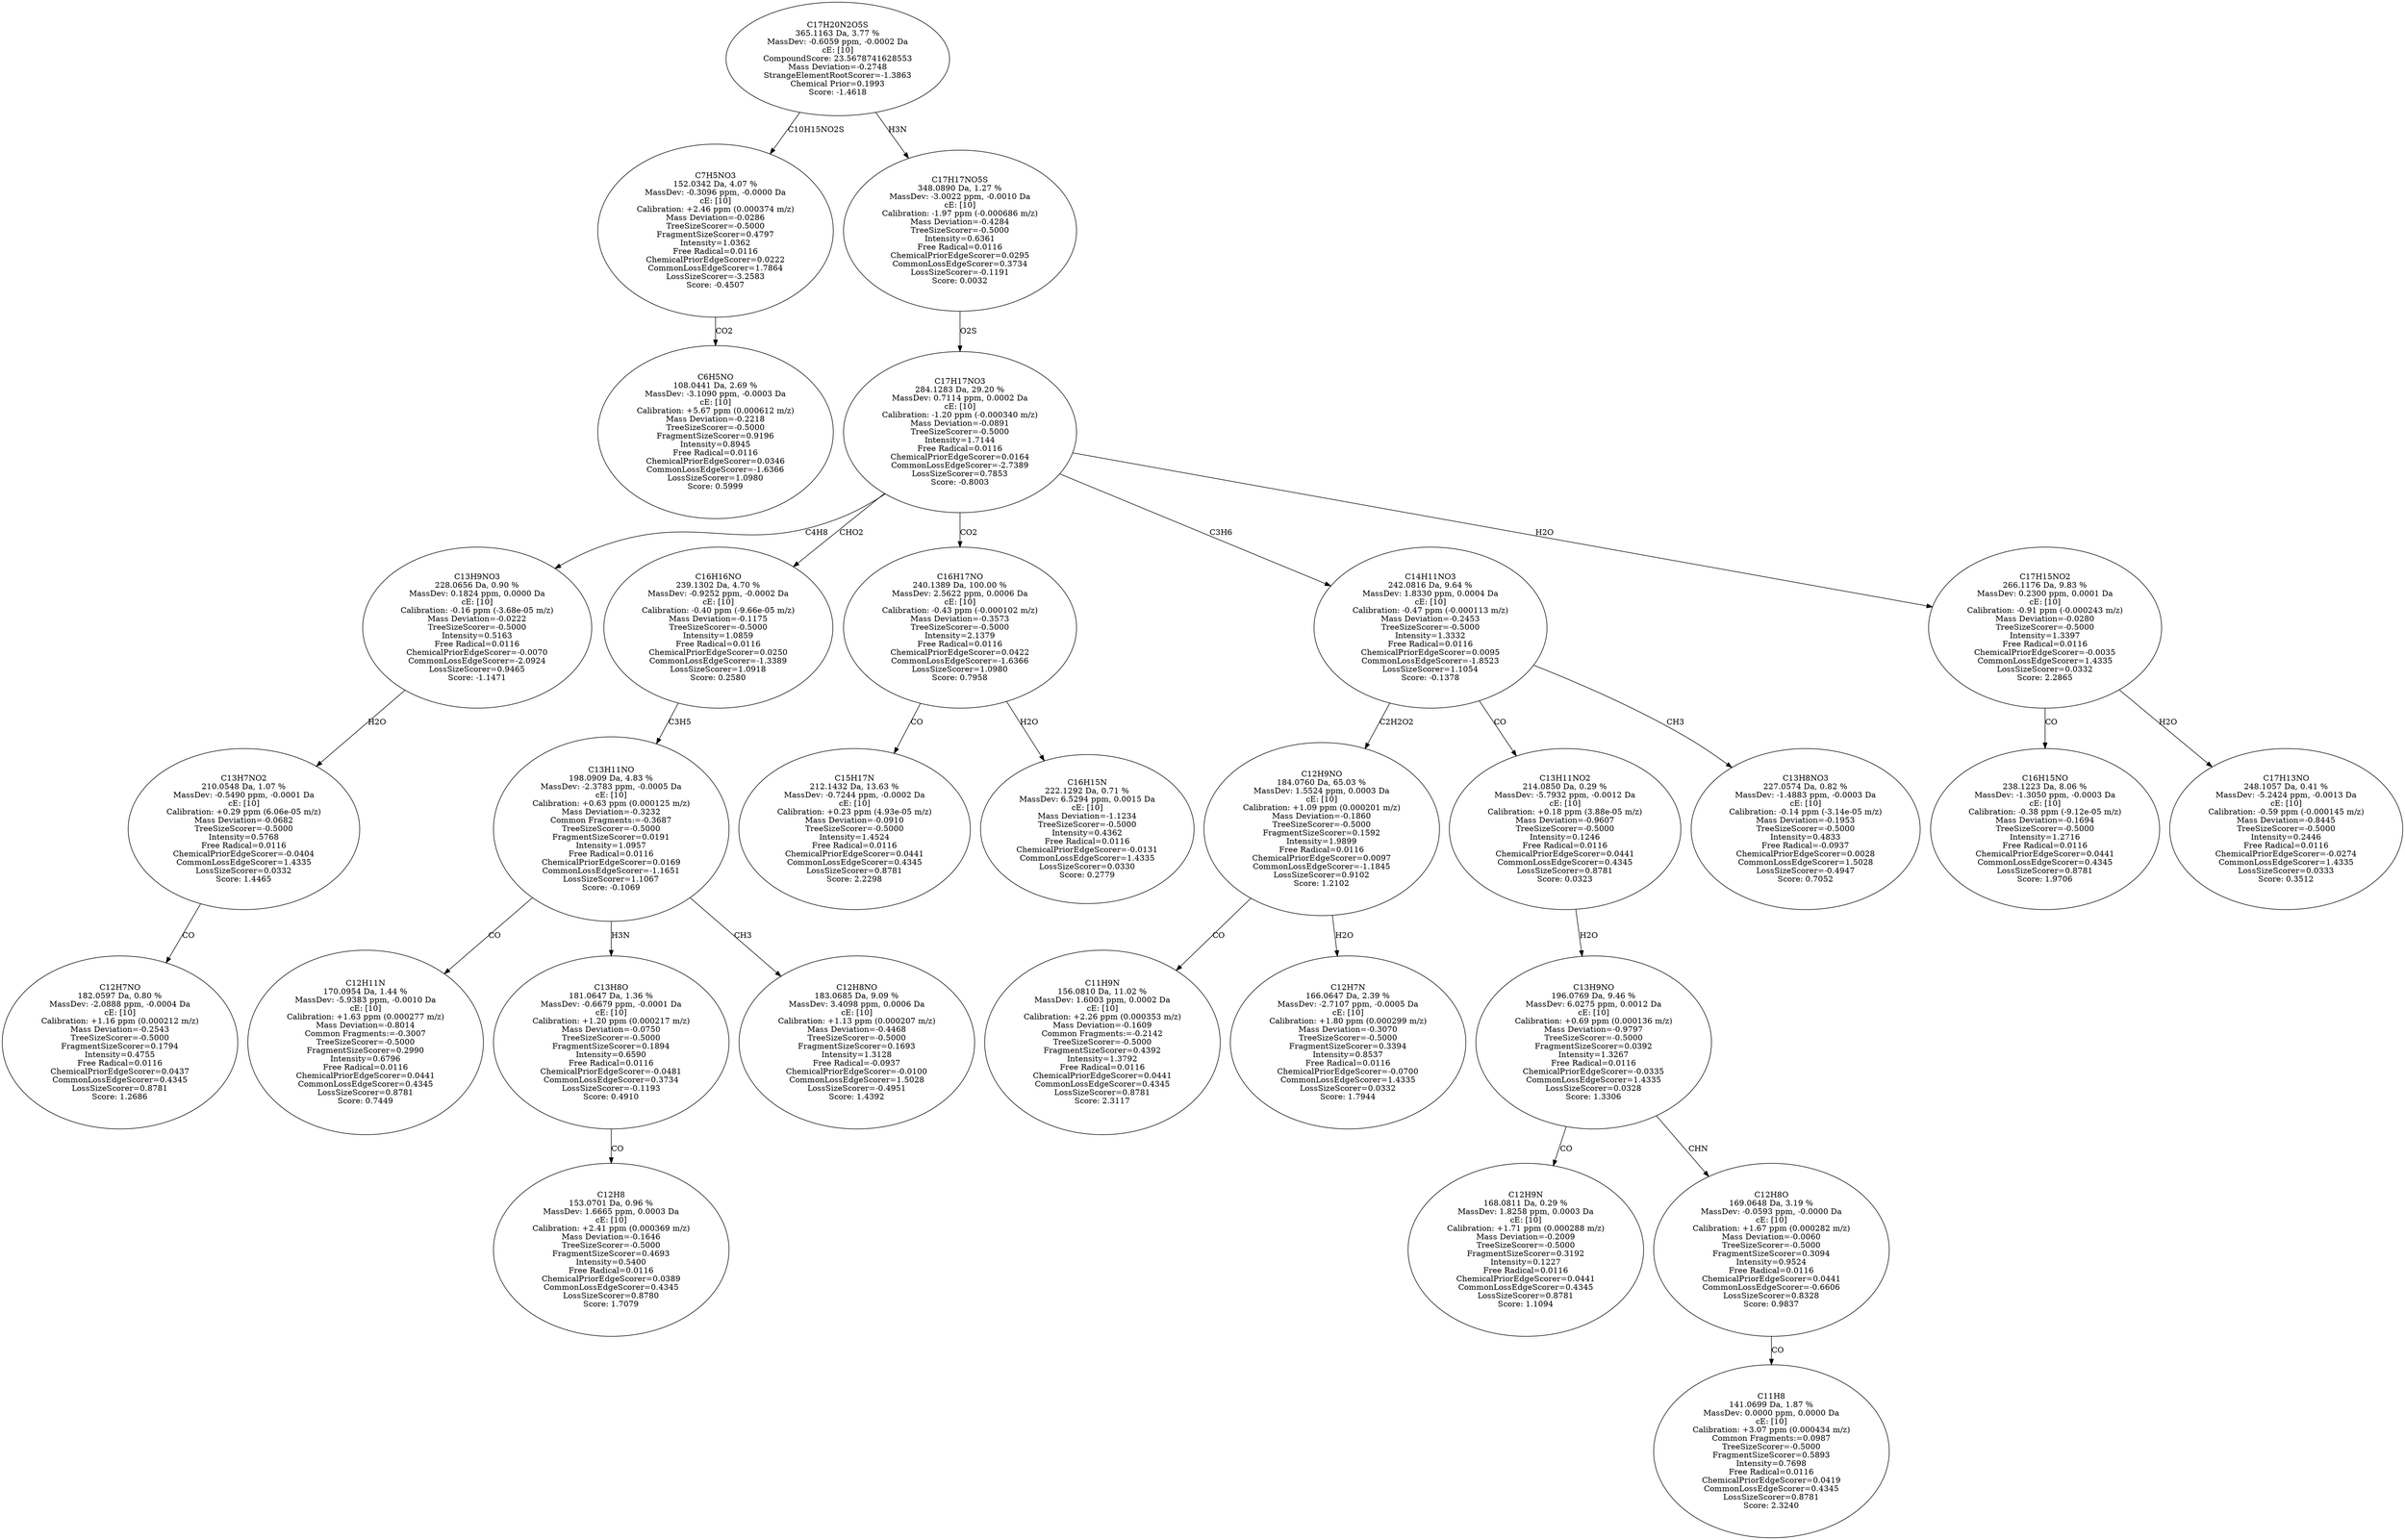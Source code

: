 strict digraph {
v1 [label="C6H5NO\n108.0441 Da, 2.69 %\nMassDev: -3.1090 ppm, -0.0003 Da\ncE: [10]\nCalibration: +5.67 ppm (0.000612 m/z)\nMass Deviation=-0.2218\nTreeSizeScorer=-0.5000\nFragmentSizeScorer=0.9196\nIntensity=0.8945\nFree Radical=0.0116\nChemicalPriorEdgeScorer=0.0346\nCommonLossEdgeScorer=-1.6366\nLossSizeScorer=1.0980\nScore: 0.5999"];
v2 [label="C7H5NO3\n152.0342 Da, 4.07 %\nMassDev: -0.3096 ppm, -0.0000 Da\ncE: [10]\nCalibration: +2.46 ppm (0.000374 m/z)\nMass Deviation=-0.0286\nTreeSizeScorer=-0.5000\nFragmentSizeScorer=0.4797\nIntensity=1.0362\nFree Radical=0.0116\nChemicalPriorEdgeScorer=0.0222\nCommonLossEdgeScorer=1.7864\nLossSizeScorer=-3.2583\nScore: -0.4507"];
v3 [label="C12H7NO\n182.0597 Da, 0.80 %\nMassDev: -2.0888 ppm, -0.0004 Da\ncE: [10]\nCalibration: +1.16 ppm (0.000212 m/z)\nMass Deviation=-0.2543\nTreeSizeScorer=-0.5000\nFragmentSizeScorer=0.1794\nIntensity=0.4755\nFree Radical=0.0116\nChemicalPriorEdgeScorer=0.0437\nCommonLossEdgeScorer=0.4345\nLossSizeScorer=0.8781\nScore: 1.2686"];
v4 [label="C13H7NO2\n210.0548 Da, 1.07 %\nMassDev: -0.5490 ppm, -0.0001 Da\ncE: [10]\nCalibration: +0.29 ppm (6.06e-05 m/z)\nMass Deviation=-0.0682\nTreeSizeScorer=-0.5000\nIntensity=0.5768\nFree Radical=0.0116\nChemicalPriorEdgeScorer=-0.0404\nCommonLossEdgeScorer=1.4335\nLossSizeScorer=0.0332\nScore: 1.4465"];
v5 [label="C13H9NO3\n228.0656 Da, 0.90 %\nMassDev: 0.1824 ppm, 0.0000 Da\ncE: [10]\nCalibration: -0.16 ppm (-3.68e-05 m/z)\nMass Deviation=-0.0222\nTreeSizeScorer=-0.5000\nIntensity=0.5163\nFree Radical=0.0116\nChemicalPriorEdgeScorer=-0.0070\nCommonLossEdgeScorer=-2.0924\nLossSizeScorer=0.9465\nScore: -1.1471"];
v6 [label="C12H11N\n170.0954 Da, 1.44 %\nMassDev: -5.9383 ppm, -0.0010 Da\ncE: [10]\nCalibration: +1.63 ppm (0.000277 m/z)\nMass Deviation=-0.8014\nCommon Fragments:=-0.3007\nTreeSizeScorer=-0.5000\nFragmentSizeScorer=0.2990\nIntensity=0.6796\nFree Radical=0.0116\nChemicalPriorEdgeScorer=0.0441\nCommonLossEdgeScorer=0.4345\nLossSizeScorer=0.8781\nScore: 0.7449"];
v7 [label="C12H8\n153.0701 Da, 0.96 %\nMassDev: 1.6665 ppm, 0.0003 Da\ncE: [10]\nCalibration: +2.41 ppm (0.000369 m/z)\nMass Deviation=-0.1646\nTreeSizeScorer=-0.5000\nFragmentSizeScorer=0.4693\nIntensity=0.5400\nFree Radical=0.0116\nChemicalPriorEdgeScorer=0.0389\nCommonLossEdgeScorer=0.4345\nLossSizeScorer=0.8780\nScore: 1.7079"];
v8 [label="C13H8O\n181.0647 Da, 1.36 %\nMassDev: -0.6679 ppm, -0.0001 Da\ncE: [10]\nCalibration: +1.20 ppm (0.000217 m/z)\nMass Deviation=-0.0750\nTreeSizeScorer=-0.5000\nFragmentSizeScorer=0.1894\nIntensity=0.6590\nFree Radical=0.0116\nChemicalPriorEdgeScorer=-0.0481\nCommonLossEdgeScorer=0.3734\nLossSizeScorer=-0.1193\nScore: 0.4910"];
v9 [label="C12H8NO\n183.0685 Da, 9.09 %\nMassDev: 3.4098 ppm, 0.0006 Da\ncE: [10]\nCalibration: +1.13 ppm (0.000207 m/z)\nMass Deviation=-0.4468\nTreeSizeScorer=-0.5000\nFragmentSizeScorer=0.1693\nIntensity=1.3128\nFree Radical=-0.0937\nChemicalPriorEdgeScorer=-0.0100\nCommonLossEdgeScorer=1.5028\nLossSizeScorer=-0.4951\nScore: 1.4392"];
v10 [label="C13H11NO\n198.0909 Da, 4.83 %\nMassDev: -2.3783 ppm, -0.0005 Da\ncE: [10]\nCalibration: +0.63 ppm (0.000125 m/z)\nMass Deviation=-0.3232\nCommon Fragments:=-0.3687\nTreeSizeScorer=-0.5000\nFragmentSizeScorer=0.0191\nIntensity=1.0957\nFree Radical=0.0116\nChemicalPriorEdgeScorer=0.0169\nCommonLossEdgeScorer=-1.1651\nLossSizeScorer=1.1067\nScore: -0.1069"];
v11 [label="C16H16NO\n239.1302 Da, 4.70 %\nMassDev: -0.9252 ppm, -0.0002 Da\ncE: [10]\nCalibration: -0.40 ppm (-9.66e-05 m/z)\nMass Deviation=-0.1175\nTreeSizeScorer=-0.5000\nIntensity=1.0859\nFree Radical=0.0116\nChemicalPriorEdgeScorer=0.0250\nCommonLossEdgeScorer=-1.3389\nLossSizeScorer=1.0918\nScore: 0.2580"];
v12 [label="C15H17N\n212.1432 Da, 13.63 %\nMassDev: -0.7244 ppm, -0.0002 Da\ncE: [10]\nCalibration: +0.23 ppm (4.93e-05 m/z)\nMass Deviation=-0.0910\nTreeSizeScorer=-0.5000\nIntensity=1.4524\nFree Radical=0.0116\nChemicalPriorEdgeScorer=0.0441\nCommonLossEdgeScorer=0.4345\nLossSizeScorer=0.8781\nScore: 2.2298"];
v13 [label="C16H15N\n222.1292 Da, 0.71 %\nMassDev: 6.5294 ppm, 0.0015 Da\ncE: [10]\nMass Deviation=-1.1234\nTreeSizeScorer=-0.5000\nIntensity=0.4362\nFree Radical=0.0116\nChemicalPriorEdgeScorer=-0.0131\nCommonLossEdgeScorer=1.4335\nLossSizeScorer=0.0330\nScore: 0.2779"];
v14 [label="C16H17NO\n240.1389 Da, 100.00 %\nMassDev: 2.5622 ppm, 0.0006 Da\ncE: [10]\nCalibration: -0.43 ppm (-0.000102 m/z)\nMass Deviation=-0.3573\nTreeSizeScorer=-0.5000\nIntensity=2.1379\nFree Radical=0.0116\nChemicalPriorEdgeScorer=0.0422\nCommonLossEdgeScorer=-1.6366\nLossSizeScorer=1.0980\nScore: 0.7958"];
v15 [label="C11H9N\n156.0810 Da, 11.02 %\nMassDev: 1.6003 ppm, 0.0002 Da\ncE: [10]\nCalibration: +2.26 ppm (0.000353 m/z)\nMass Deviation=-0.1609\nCommon Fragments:=-0.2142\nTreeSizeScorer=-0.5000\nFragmentSizeScorer=0.4392\nIntensity=1.3792\nFree Radical=0.0116\nChemicalPriorEdgeScorer=0.0441\nCommonLossEdgeScorer=0.4345\nLossSizeScorer=0.8781\nScore: 2.3117"];
v16 [label="C12H7N\n166.0647 Da, 2.39 %\nMassDev: -2.7107 ppm, -0.0005 Da\ncE: [10]\nCalibration: +1.80 ppm (0.000299 m/z)\nMass Deviation=-0.3070\nTreeSizeScorer=-0.5000\nFragmentSizeScorer=0.3394\nIntensity=0.8537\nFree Radical=0.0116\nChemicalPriorEdgeScorer=-0.0700\nCommonLossEdgeScorer=1.4335\nLossSizeScorer=0.0332\nScore: 1.7944"];
v17 [label="C12H9NO\n184.0760 Da, 65.03 %\nMassDev: 1.5524 ppm, 0.0003 Da\ncE: [10]\nCalibration: +1.09 ppm (0.000201 m/z)\nMass Deviation=-0.1860\nTreeSizeScorer=-0.5000\nFragmentSizeScorer=0.1592\nIntensity=1.9899\nFree Radical=0.0116\nChemicalPriorEdgeScorer=0.0097\nCommonLossEdgeScorer=-1.1845\nLossSizeScorer=0.9102\nScore: 1.2102"];
v18 [label="C12H9N\n168.0811 Da, 0.29 %\nMassDev: 1.8258 ppm, 0.0003 Da\ncE: [10]\nCalibration: +1.71 ppm (0.000288 m/z)\nMass Deviation=-0.2009\nTreeSizeScorer=-0.5000\nFragmentSizeScorer=0.3192\nIntensity=0.1227\nFree Radical=0.0116\nChemicalPriorEdgeScorer=0.0441\nCommonLossEdgeScorer=0.4345\nLossSizeScorer=0.8781\nScore: 1.1094"];
v19 [label="C11H8\n141.0699 Da, 1.87 %\nMassDev: 0.0000 ppm, 0.0000 Da\ncE: [10]\nCalibration: +3.07 ppm (0.000434 m/z)\nCommon Fragments:=0.0987\nTreeSizeScorer=-0.5000\nFragmentSizeScorer=0.5893\nIntensity=0.7698\nFree Radical=0.0116\nChemicalPriorEdgeScorer=0.0419\nCommonLossEdgeScorer=0.4345\nLossSizeScorer=0.8781\nScore: 2.3240"];
v20 [label="C12H8O\n169.0648 Da, 3.19 %\nMassDev: -0.0593 ppm, -0.0000 Da\ncE: [10]\nCalibration: +1.67 ppm (0.000282 m/z)\nMass Deviation=-0.0060\nTreeSizeScorer=-0.5000\nFragmentSizeScorer=0.3094\nIntensity=0.9524\nFree Radical=0.0116\nChemicalPriorEdgeScorer=0.0441\nCommonLossEdgeScorer=-0.6606\nLossSizeScorer=0.8328\nScore: 0.9837"];
v21 [label="C13H9NO\n196.0769 Da, 9.46 %\nMassDev: 6.0275 ppm, 0.0012 Da\ncE: [10]\nCalibration: +0.69 ppm (0.000136 m/z)\nMass Deviation=-0.9797\nTreeSizeScorer=-0.5000\nFragmentSizeScorer=0.0392\nIntensity=1.3267\nFree Radical=0.0116\nChemicalPriorEdgeScorer=-0.0335\nCommonLossEdgeScorer=1.4335\nLossSizeScorer=0.0328\nScore: 1.3306"];
v22 [label="C13H11NO2\n214.0850 Da, 0.29 %\nMassDev: -5.7932 ppm, -0.0012 Da\ncE: [10]\nCalibration: +0.18 ppm (3.88e-05 m/z)\nMass Deviation=-0.9607\nTreeSizeScorer=-0.5000\nIntensity=0.1246\nFree Radical=0.0116\nChemicalPriorEdgeScorer=0.0441\nCommonLossEdgeScorer=0.4345\nLossSizeScorer=0.8781\nScore: 0.0323"];
v23 [label="C13H8NO3\n227.0574 Da, 0.82 %\nMassDev: -1.4883 ppm, -0.0003 Da\ncE: [10]\nCalibration: -0.14 ppm (-3.14e-05 m/z)\nMass Deviation=-0.1953\nTreeSizeScorer=-0.5000\nIntensity=0.4833\nFree Radical=-0.0937\nChemicalPriorEdgeScorer=0.0028\nCommonLossEdgeScorer=1.5028\nLossSizeScorer=-0.4947\nScore: 0.7052"];
v24 [label="C14H11NO3\n242.0816 Da, 9.64 %\nMassDev: 1.8330 ppm, 0.0004 Da\ncE: [10]\nCalibration: -0.47 ppm (-0.000113 m/z)\nMass Deviation=-0.2453\nTreeSizeScorer=-0.5000\nIntensity=1.3332\nFree Radical=0.0116\nChemicalPriorEdgeScorer=0.0095\nCommonLossEdgeScorer=-1.8523\nLossSizeScorer=1.1054\nScore: -0.1378"];
v25 [label="C16H15NO\n238.1223 Da, 8.06 %\nMassDev: -1.3050 ppm, -0.0003 Da\ncE: [10]\nCalibration: -0.38 ppm (-9.12e-05 m/z)\nMass Deviation=-0.1694\nTreeSizeScorer=-0.5000\nIntensity=1.2716\nFree Radical=0.0116\nChemicalPriorEdgeScorer=0.0441\nCommonLossEdgeScorer=0.4345\nLossSizeScorer=0.8781\nScore: 1.9706"];
v26 [label="C17H13NO\n248.1057 Da, 0.41 %\nMassDev: -5.2424 ppm, -0.0013 Da\ncE: [10]\nCalibration: -0.59 ppm (-0.000145 m/z)\nMass Deviation=-0.8445\nTreeSizeScorer=-0.5000\nIntensity=0.2446\nFree Radical=0.0116\nChemicalPriorEdgeScorer=-0.0274\nCommonLossEdgeScorer=1.4335\nLossSizeScorer=0.0333\nScore: 0.3512"];
v27 [label="C17H15NO2\n266.1176 Da, 9.83 %\nMassDev: 0.2300 ppm, 0.0001 Da\ncE: [10]\nCalibration: -0.91 ppm (-0.000243 m/z)\nMass Deviation=-0.0280\nTreeSizeScorer=-0.5000\nIntensity=1.3397\nFree Radical=0.0116\nChemicalPriorEdgeScorer=-0.0035\nCommonLossEdgeScorer=1.4335\nLossSizeScorer=0.0332\nScore: 2.2865"];
v28 [label="C17H17NO3\n284.1283 Da, 29.20 %\nMassDev: 0.7114 ppm, 0.0002 Da\ncE: [10]\nCalibration: -1.20 ppm (-0.000340 m/z)\nMass Deviation=-0.0891\nTreeSizeScorer=-0.5000\nIntensity=1.7144\nFree Radical=0.0116\nChemicalPriorEdgeScorer=0.0164\nCommonLossEdgeScorer=-2.7389\nLossSizeScorer=0.7853\nScore: -0.8003"];
v29 [label="C17H17NO5S\n348.0890 Da, 1.27 %\nMassDev: -3.0022 ppm, -0.0010 Da\ncE: [10]\nCalibration: -1.97 ppm (-0.000686 m/z)\nMass Deviation=-0.4284\nTreeSizeScorer=-0.5000\nIntensity=0.6361\nFree Radical=0.0116\nChemicalPriorEdgeScorer=0.0295\nCommonLossEdgeScorer=0.3734\nLossSizeScorer=-0.1191\nScore: 0.0032"];
v30 [label="C17H20N2O5S\n365.1163 Da, 3.77 %\nMassDev: -0.6059 ppm, -0.0002 Da\ncE: [10]\nCompoundScore: 23.5678741628553\nMass Deviation=-0.2748\nStrangeElementRootScorer=-1.3863\nChemical Prior=0.1993\nScore: -1.4618"];
v2 -> v1 [label="CO2"];
v30 -> v2 [label="C10H15NO2S"];
v4 -> v3 [label="CO"];
v5 -> v4 [label="H2O"];
v28 -> v5 [label="C4H8"];
v10 -> v6 [label="CO"];
v8 -> v7 [label="CO"];
v10 -> v8 [label="H3N"];
v10 -> v9 [label="CH3"];
v11 -> v10 [label="C3H5"];
v28 -> v11 [label="CHO2"];
v14 -> v12 [label="CO"];
v14 -> v13 [label="H2O"];
v28 -> v14 [label="CO2"];
v17 -> v15 [label="CO"];
v17 -> v16 [label="H2O"];
v24 -> v17 [label="C2H2O2"];
v21 -> v18 [label="CO"];
v20 -> v19 [label="CO"];
v21 -> v20 [label="CHN"];
v22 -> v21 [label="H2O"];
v24 -> v22 [label="CO"];
v24 -> v23 [label="CH3"];
v28 -> v24 [label="C3H6"];
v27 -> v25 [label="CO"];
v27 -> v26 [label="H2O"];
v28 -> v27 [label="H2O"];
v29 -> v28 [label="O2S"];
v30 -> v29 [label="H3N"];
}